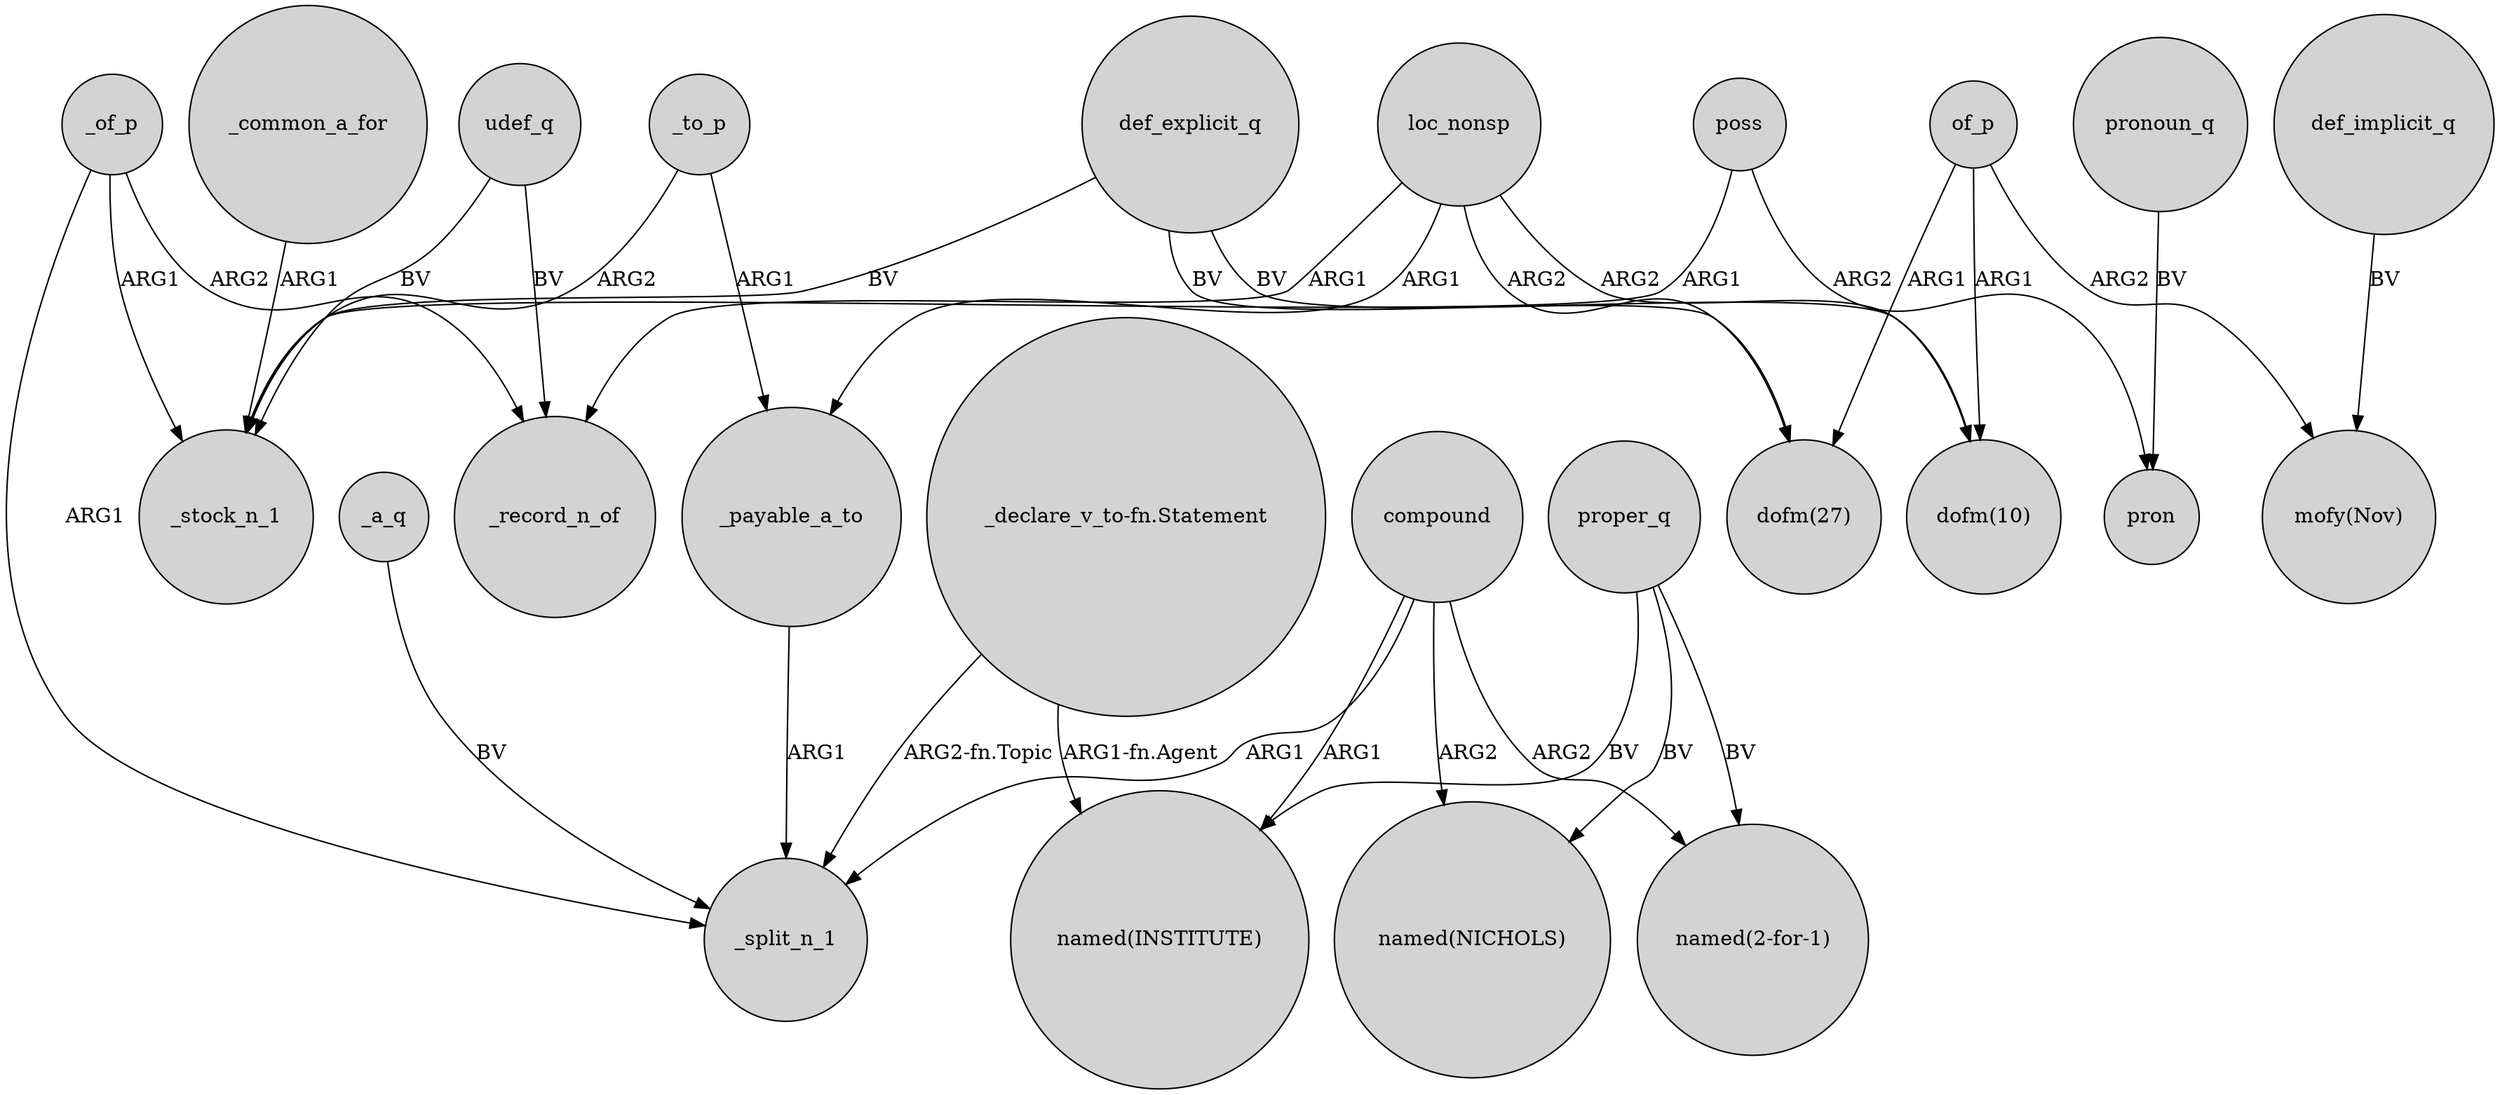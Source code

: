 digraph {
	node [shape=circle style=filled]
	_of_p -> _split_n_1 [label=ARG1]
	"_declare_v_to-fn.Statement" -> _split_n_1 [label="ARG2-fn.Topic"]
	compound -> "named(NICHOLS)" [label=ARG2]
	poss -> pron [label=ARG2]
	def_explicit_q -> "dofm(10)" [label=BV]
	loc_nonsp -> _payable_a_to [label=ARG1]
	loc_nonsp -> _record_n_of [label=ARG1]
	"_declare_v_to-fn.Statement" -> "named(INSTITUTE)" [label="ARG1-fn.Agent"]
	udef_q -> _record_n_of [label=BV]
	compound -> _split_n_1 [label=ARG1]
	poss -> _stock_n_1 [label=ARG1]
	_payable_a_to -> _split_n_1 [label=ARG1]
	_a_q -> _split_n_1 [label=BV]
	loc_nonsp -> "dofm(27)" [label=ARG2]
	def_explicit_q -> _stock_n_1 [label=BV]
	proper_q -> "named(2-for-1)" [label=BV]
	pronoun_q -> pron [label=BV]
	_of_p -> _stock_n_1 [label=ARG1]
	udef_q -> _stock_n_1 [label=BV]
	compound -> "named(INSTITUTE)" [label=ARG1]
	proper_q -> "named(NICHOLS)" [label=BV]
	def_explicit_q -> "dofm(27)" [label=BV]
	proper_q -> "named(INSTITUTE)" [label=BV]
	compound -> "named(2-for-1)" [label=ARG2]
	_to_p -> _payable_a_to [label=ARG1]
	_of_p -> _record_n_of [label=ARG2]
	loc_nonsp -> "dofm(10)" [label=ARG2]
	_common_a_for -> _stock_n_1 [label=ARG1]
	_to_p -> _stock_n_1 [label=ARG2]
	of_p -> "mofy(Nov)" [label=ARG2]
	def_implicit_q -> "mofy(Nov)" [label=BV]
	of_p -> "dofm(10)" [label=ARG1]
	of_p -> "dofm(27)" [label=ARG1]
}
